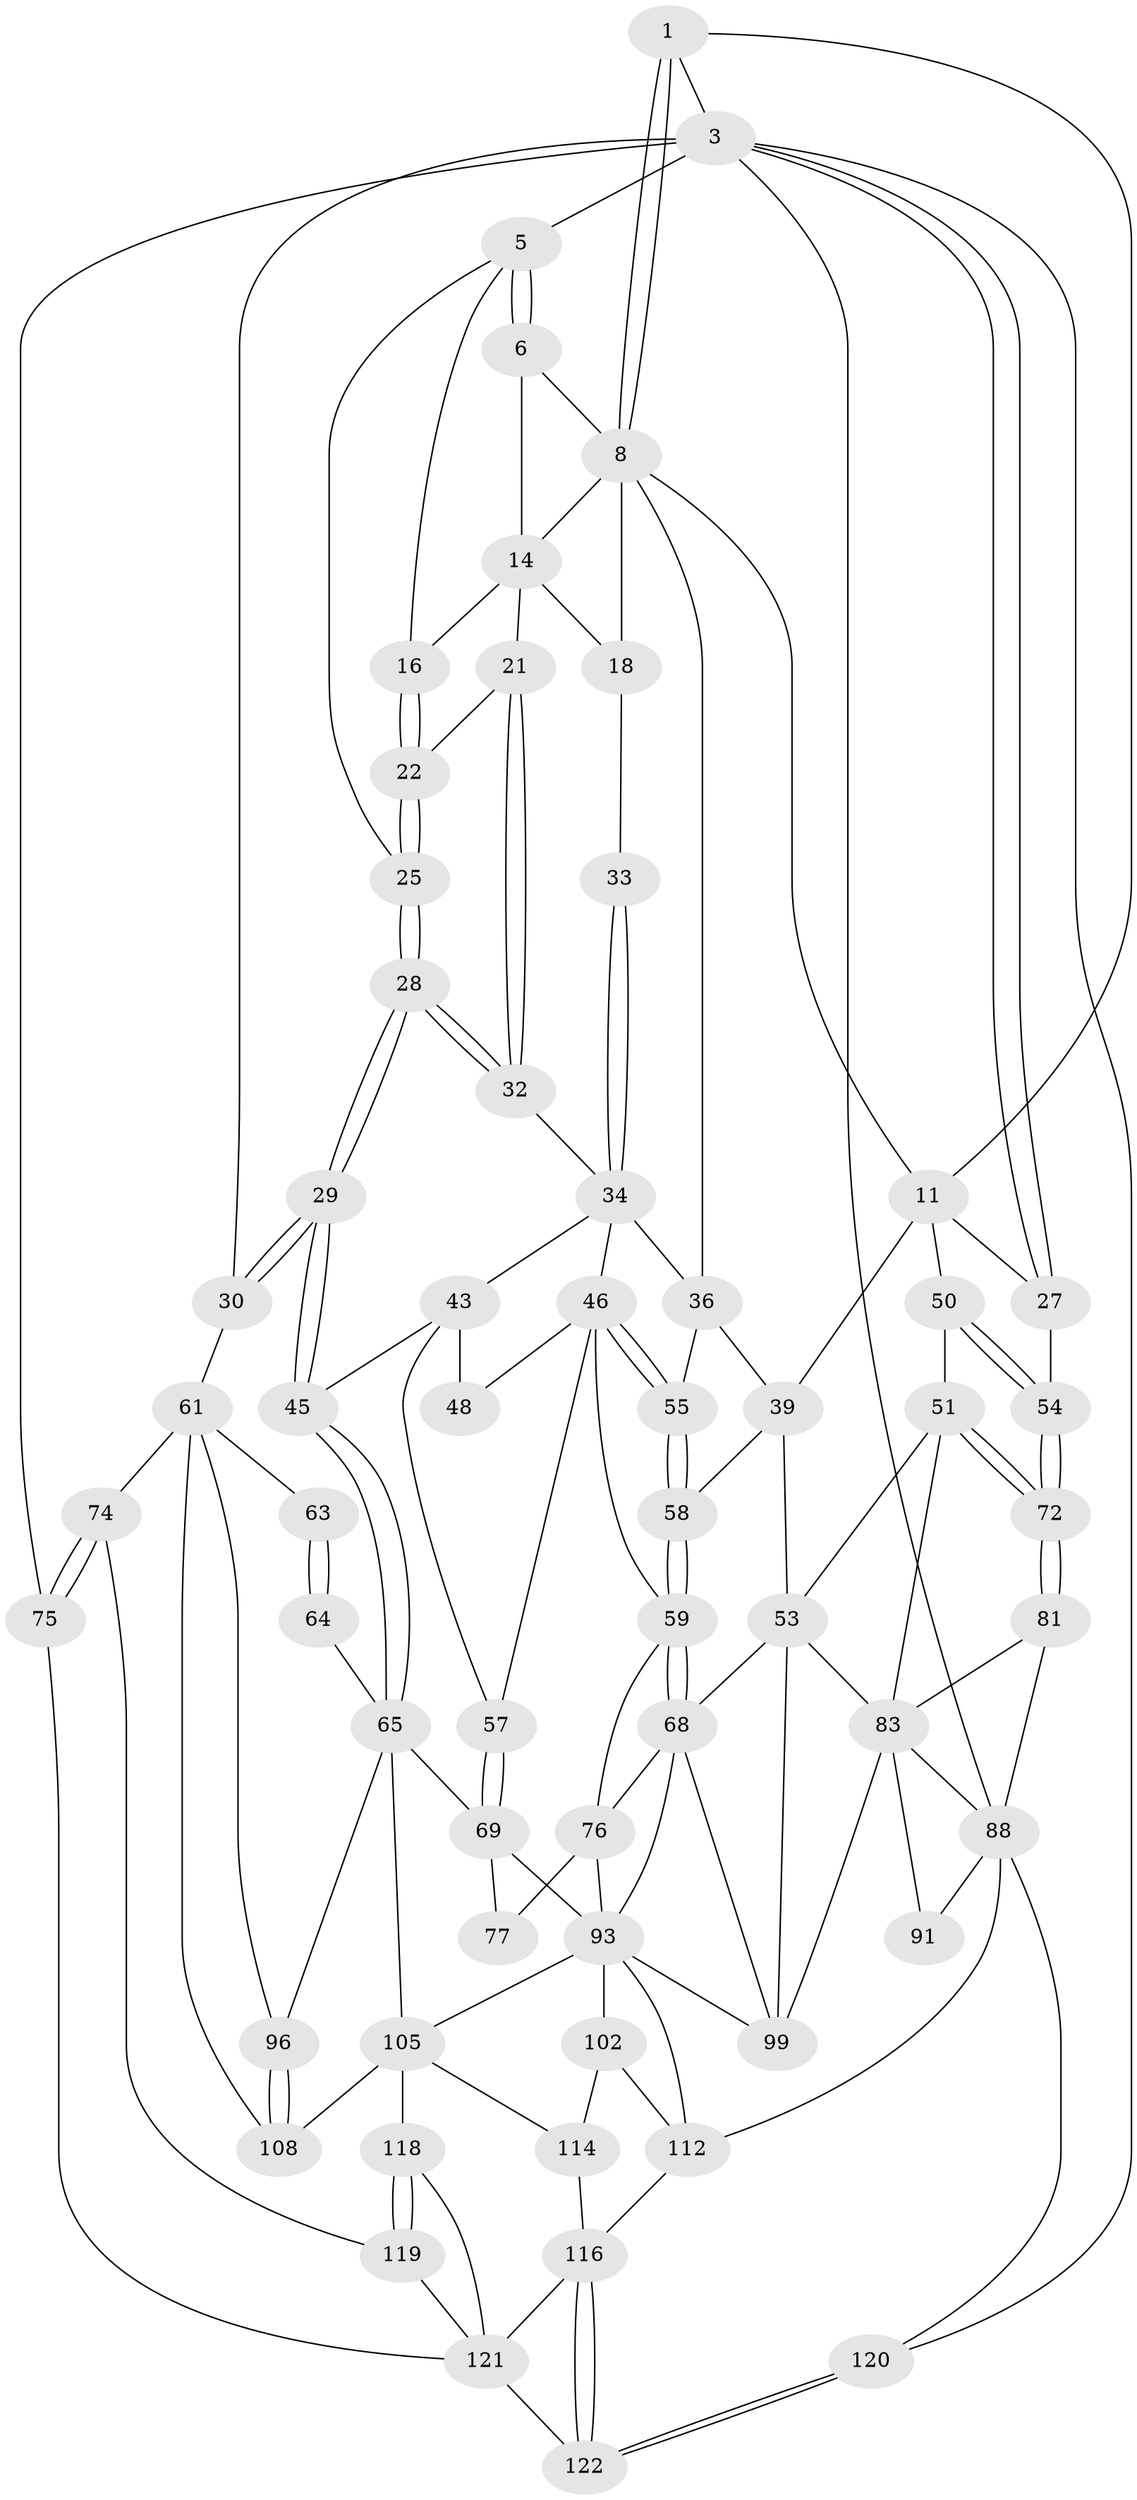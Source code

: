 // original degree distribution, {3: 0.024193548387096774, 4: 0.24193548387096775, 6: 0.24193548387096775, 5: 0.49193548387096775}
// Generated by graph-tools (version 1.1) at 2025/28/03/15/25 16:28:03]
// undirected, 62 vertices, 142 edges
graph export_dot {
graph [start="1"]
  node [color=gray90,style=filled];
  1 [pos="+0.6656393152937914+0",super="+2"];
  3 [pos="+1+0",super="+4+87"];
  5 [pos="+0+0",super="+17"];
  6 [pos="+0.285566420797384+0",super="+7"];
  8 [pos="+0.6395234457979422+0.03774161943125495",super="+13+9"];
  11 [pos="+0.8874233529998742+0.055488730475166975",super="+12+26"];
  14 [pos="+0.4197423767782216+0.09415000532444925",super="+20+15"];
  16 [pos="+0.32675611524189024+0.11041896679448376"];
  18 [pos="+0.5021849585718697+0.11736713275644109",super="+19+23"];
  21 [pos="+0.4032579255411379+0.17009527953111253"];
  22 [pos="+0.3113851342874421+0.1548524915616955"];
  25 [pos="+0.241480963677117+0.20531581501396598"];
  27 [pos="+1+0.22836365382362475"];
  28 [pos="+0.23356560028119852+0.2608163928865577"];
  29 [pos="+0.2169803747358849+0.2927345676245792"];
  30 [pos="+0.15732690882742406+0.2996020063472413",super="+31"];
  32 [pos="+0.4013846852782264+0.23818125245701902"];
  33 [pos="+0.5036406163583546+0.19445393258104868"];
  34 [pos="+0.4814419473152784+0.2481851565250722",super="+35+37"];
  36 [pos="+0.6392866322856579+0.23848272556466746",super="+42"];
  39 [pos="+0.8168490091092349+0.25565742828428173",super="+40"];
  43 [pos="+0.4060390822800318+0.30102629959588817",super="+44"];
  45 [pos="+0.2621390183775839+0.355772879910732"];
  46 [pos="+0.5092805572253691+0.323208715055194",super="+47"];
  48 [pos="+0.43037363270955575+0.3182333939811247"];
  50 [pos="+0.8974819497772328+0.34349664663260404"];
  51 [pos="+0.8811753105525821+0.4168649486042863",super="+52"];
  53 [pos="+0.7515822718803844+0.43661800346044677",super="+67"];
  54 [pos="+1+0.24422394780414727"];
  55 [pos="+0.5494872823420293+0.36735092586343127"];
  57 [pos="+0.37257200402721685+0.4394098493330514"];
  58 [pos="+0.5696392190635663+0.4088260511667404"];
  59 [pos="+0.5583936355178061+0.43703826377897104",super="+60"];
  61 [pos="+0+0.5781692977945608",super="+62+73"];
  63 [pos="+0+0.5516107971992572"];
  64 [pos="+0.13358037860109467+0.35075975421026884",super="+66"];
  65 [pos="+0.19554084850501768+0.5178210783196869",super="+71"];
  68 [pos="+0.678146680974603+0.5526018057099408",super="+78"];
  69 [pos="+0.3902766827998369+0.4844222556559598",super="+70"];
  72 [pos="+1+0.33178789987105123"];
  74 [pos="+0+0.7467765174189194"];
  75 [pos="+0+1"];
  76 [pos="+0.5041491411437627+0.47095391919349294",super="+80"];
  77 [pos="+0.48448081149044936+0.48090749119433995"];
  81 [pos="+1+0.4581664340332908",super="+82"];
  83 [pos="+0.8900004090317793+0.4954056443859152",super="+84"];
  88 [pos="+1+0.7404685825221345",super="+89+106"];
  91 [pos="+0.9181874089620811+0.6532199811263235"];
  93 [pos="+0.5045655123163482+0.6042744989644989",super="+94+97"];
  96 [pos="+0.11140011411003028+0.6444556325841998"];
  99 [pos="+0.7769052662622227+0.7220082083878826",super="+100"];
  102 [pos="+0.4648228447479195+0.7275166401637537",super="+113"];
  105 [pos="+0.24138055853124257+0.7229450750066374",super="+109"];
  108 [pos="+0.0887595853601223+0.7801385950712018"];
  112 [pos="+0.6500830925576376+0.9122290127416",super="+115"];
  114 [pos="+0.4150842726762809+0.8311098524817159"];
  116 [pos="+0.4554046787602227+0.9478348606486686",super="+117"];
  118 [pos="+0.19143400640509206+0.8848052236535814"];
  119 [pos="+0.18191970209548697+0.9010927270912841"];
  120 [pos="+0.7764984443376494+1"];
  121 [pos="+0.37527620377815923+0.9556433100024954",super="+123"];
  122 [pos="+0.5561512635305106+1"];
  1 -- 8;
  1 -- 8;
  1 -- 3;
  1 -- 11;
  3 -- 27;
  3 -- 27;
  3 -- 75 [weight=2];
  3 -- 5;
  3 -- 30;
  3 -- 88;
  3 -- 120;
  5 -- 6;
  5 -- 6;
  5 -- 16;
  5 -- 25;
  6 -- 14;
  6 -- 8;
  8 -- 11;
  8 -- 36;
  8 -- 18 [weight=2];
  8 -- 14;
  11 -- 39 [weight=2];
  11 -- 27;
  11 -- 50;
  14 -- 21;
  14 -- 16;
  14 -- 18;
  16 -- 22;
  16 -- 22;
  18 -- 33 [weight=2];
  21 -- 22;
  21 -- 32;
  21 -- 32;
  22 -- 25;
  22 -- 25;
  25 -- 28;
  25 -- 28;
  27 -- 54;
  28 -- 29;
  28 -- 29;
  28 -- 32;
  28 -- 32;
  29 -- 30;
  29 -- 30;
  29 -- 45;
  29 -- 45;
  30 -- 61;
  32 -- 34;
  33 -- 34;
  33 -- 34;
  34 -- 43;
  34 -- 36;
  34 -- 46;
  36 -- 55;
  36 -- 39;
  39 -- 58;
  39 -- 53;
  43 -- 48 [weight=2];
  43 -- 57;
  43 -- 45;
  45 -- 65;
  45 -- 65;
  46 -- 55;
  46 -- 55;
  46 -- 48;
  46 -- 57;
  46 -- 59;
  50 -- 51;
  50 -- 54;
  50 -- 54;
  51 -- 72;
  51 -- 72;
  51 -- 83;
  51 -- 53;
  53 -- 99;
  53 -- 68;
  53 -- 83;
  54 -- 72;
  54 -- 72;
  55 -- 58;
  55 -- 58;
  57 -- 69;
  57 -- 69;
  58 -- 59;
  58 -- 59;
  59 -- 68;
  59 -- 68;
  59 -- 76;
  61 -- 96;
  61 -- 63;
  61 -- 74;
  61 -- 108;
  63 -- 64 [weight=2];
  63 -- 64;
  64 -- 65;
  65 -- 96;
  65 -- 69;
  65 -- 105;
  68 -- 99;
  68 -- 93;
  68 -- 76;
  69 -- 77;
  69 -- 93;
  72 -- 81;
  72 -- 81;
  74 -- 75;
  74 -- 75;
  74 -- 119;
  75 -- 121;
  76 -- 77 [weight=2];
  76 -- 93;
  81 -- 88 [weight=2];
  81 -- 83;
  83 -- 99;
  83 -- 91;
  83 -- 88;
  88 -- 91 [weight=2];
  88 -- 112;
  88 -- 120;
  93 -- 105;
  93 -- 102 [weight=2];
  93 -- 112;
  93 -- 99;
  96 -- 108;
  96 -- 108;
  102 -- 114;
  102 -- 112;
  105 -- 114;
  105 -- 108;
  105 -- 118;
  112 -- 116;
  114 -- 116;
  116 -- 122;
  116 -- 122;
  116 -- 121;
  118 -- 119;
  118 -- 119;
  118 -- 121;
  119 -- 121;
  120 -- 122;
  120 -- 122;
  121 -- 122;
}

